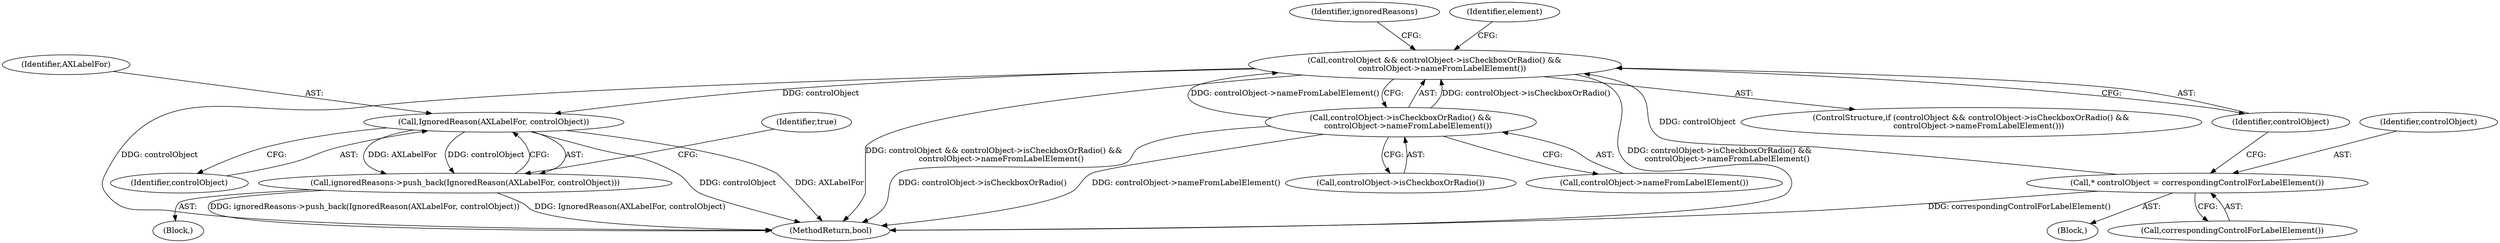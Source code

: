 digraph "0_Chrome_d27468a832d5316884bd02f459cbf493697fd7e1_9@pointer" {
"1000151" [label="(Call,IgnoredReason(AXLabelFor, controlObject))"];
"1000121" [label="(Call,controlObject && controlObject->isCheckboxOrRadio() &&\n      controlObject->nameFromLabelElement())"];
"1000117" [label="(Call,* controlObject = correspondingControlForLabelElement())"];
"1000123" [label="(Call,controlObject->isCheckboxOrRadio() &&\n      controlObject->nameFromLabelElement())"];
"1000150" [label="(Call,ignoredReasons->push_back(IgnoredReason(AXLabelFor, controlObject)))"];
"1000122" [label="(Identifier,controlObject)"];
"1000128" [label="(Identifier,ignoredReasons)"];
"1000155" [label="(Identifier,true)"];
"1000153" [label="(Identifier,controlObject)"];
"1000150" [label="(Call,ignoredReasons->push_back(IgnoredReason(AXLabelFor, controlObject)))"];
"1000151" [label="(Call,IgnoredReason(AXLabelFor, controlObject))"];
"1000118" [label="(Identifier,controlObject)"];
"1000117" [label="(Call,* controlObject = correspondingControlForLabelElement())"];
"1000121" [label="(Call,controlObject && controlObject->isCheckboxOrRadio() &&\n      controlObject->nameFromLabelElement())"];
"1000119" [label="(Call,correspondingControlForLabelElement())"];
"1000152" [label="(Identifier,AXLabelFor)"];
"1000102" [label="(Block,)"];
"1000158" [label="(Identifier,element)"];
"1000120" [label="(ControlStructure,if (controlObject && controlObject->isCheckboxOrRadio() &&\n      controlObject->nameFromLabelElement()))"];
"1000124" [label="(Call,controlObject->isCheckboxOrRadio())"];
"1000125" [label="(Call,controlObject->nameFromLabelElement())"];
"1000123" [label="(Call,controlObject->isCheckboxOrRadio() &&\n      controlObject->nameFromLabelElement())"];
"1000201" [label="(MethodReturn,bool)"];
"1000129" [label="(Block,)"];
"1000151" -> "1000150"  [label="AST: "];
"1000151" -> "1000153"  [label="CFG: "];
"1000152" -> "1000151"  [label="AST: "];
"1000153" -> "1000151"  [label="AST: "];
"1000150" -> "1000151"  [label="CFG: "];
"1000151" -> "1000201"  [label="DDG: controlObject"];
"1000151" -> "1000201"  [label="DDG: AXLabelFor"];
"1000151" -> "1000150"  [label="DDG: AXLabelFor"];
"1000151" -> "1000150"  [label="DDG: controlObject"];
"1000121" -> "1000151"  [label="DDG: controlObject"];
"1000121" -> "1000120"  [label="AST: "];
"1000121" -> "1000122"  [label="CFG: "];
"1000121" -> "1000123"  [label="CFG: "];
"1000122" -> "1000121"  [label="AST: "];
"1000123" -> "1000121"  [label="AST: "];
"1000128" -> "1000121"  [label="CFG: "];
"1000158" -> "1000121"  [label="CFG: "];
"1000121" -> "1000201"  [label="DDG: controlObject && controlObject->isCheckboxOrRadio() &&\n      controlObject->nameFromLabelElement()"];
"1000121" -> "1000201"  [label="DDG: controlObject->isCheckboxOrRadio() &&\n      controlObject->nameFromLabelElement()"];
"1000121" -> "1000201"  [label="DDG: controlObject"];
"1000117" -> "1000121"  [label="DDG: controlObject"];
"1000123" -> "1000121"  [label="DDG: controlObject->isCheckboxOrRadio()"];
"1000123" -> "1000121"  [label="DDG: controlObject->nameFromLabelElement()"];
"1000117" -> "1000102"  [label="AST: "];
"1000117" -> "1000119"  [label="CFG: "];
"1000118" -> "1000117"  [label="AST: "];
"1000119" -> "1000117"  [label="AST: "];
"1000122" -> "1000117"  [label="CFG: "];
"1000117" -> "1000201"  [label="DDG: correspondingControlForLabelElement()"];
"1000123" -> "1000124"  [label="CFG: "];
"1000123" -> "1000125"  [label="CFG: "];
"1000124" -> "1000123"  [label="AST: "];
"1000125" -> "1000123"  [label="AST: "];
"1000123" -> "1000201"  [label="DDG: controlObject->nameFromLabelElement()"];
"1000123" -> "1000201"  [label="DDG: controlObject->isCheckboxOrRadio()"];
"1000150" -> "1000129"  [label="AST: "];
"1000155" -> "1000150"  [label="CFG: "];
"1000150" -> "1000201"  [label="DDG: IgnoredReason(AXLabelFor, controlObject)"];
"1000150" -> "1000201"  [label="DDG: ignoredReasons->push_back(IgnoredReason(AXLabelFor, controlObject))"];
}

